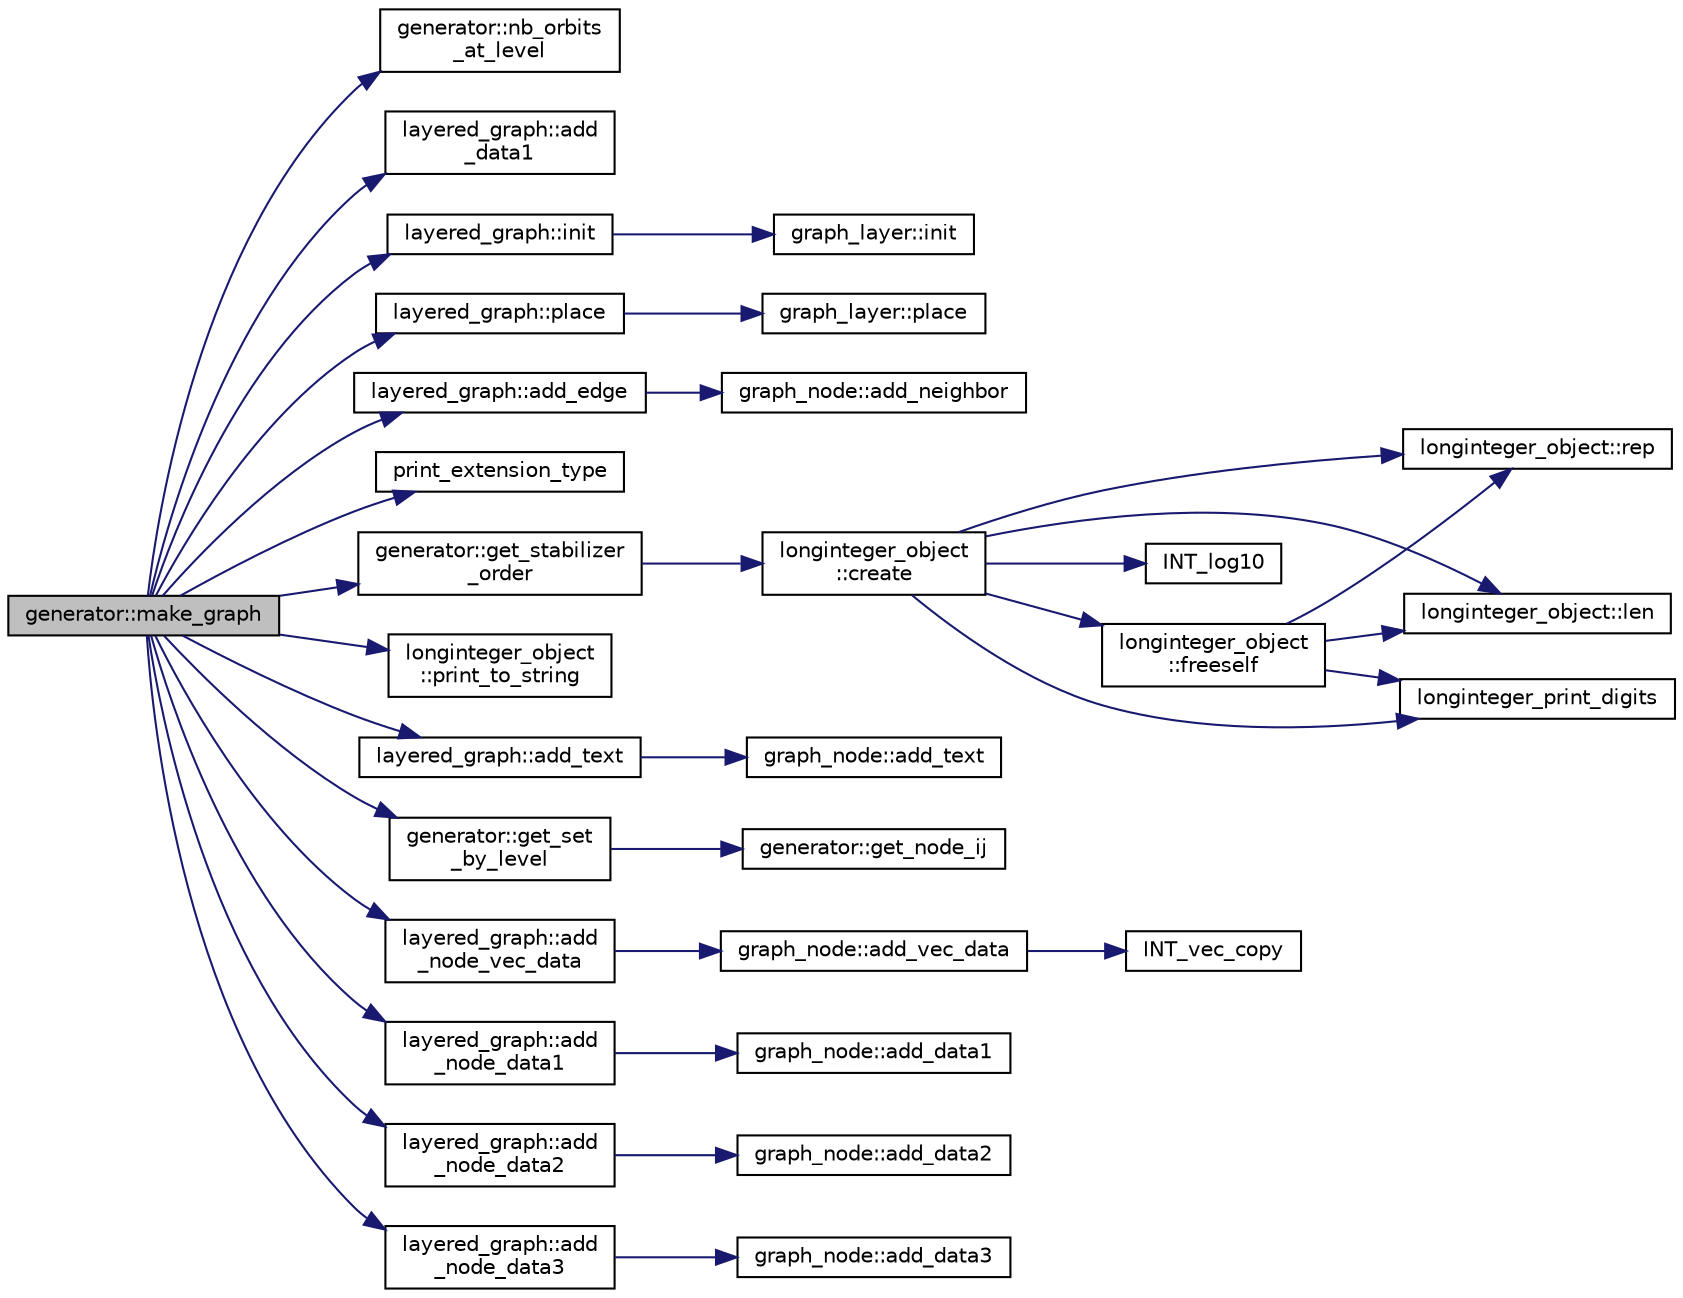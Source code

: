 digraph "generator::make_graph"
{
  edge [fontname="Helvetica",fontsize="10",labelfontname="Helvetica",labelfontsize="10"];
  node [fontname="Helvetica",fontsize="10",shape=record];
  rankdir="LR";
  Node13761 [label="generator::make_graph",height=0.2,width=0.4,color="black", fillcolor="grey75", style="filled", fontcolor="black"];
  Node13761 -> Node13762 [color="midnightblue",fontsize="10",style="solid",fontname="Helvetica"];
  Node13762 [label="generator::nb_orbits\l_at_level",height=0.2,width=0.4,color="black", fillcolor="white", style="filled",URL="$d7/d73/classgenerator.html#a020f3d8378448310d044a4a24fadf301"];
  Node13761 -> Node13763 [color="midnightblue",fontsize="10",style="solid",fontname="Helvetica"];
  Node13763 [label="layered_graph::add\l_data1",height=0.2,width=0.4,color="black", fillcolor="white", style="filled",URL="$da/db1/classlayered__graph.html#a008a6f2cb68387f41f8bf01cf5c0c957"];
  Node13761 -> Node13764 [color="midnightblue",fontsize="10",style="solid",fontname="Helvetica"];
  Node13764 [label="layered_graph::init",height=0.2,width=0.4,color="black", fillcolor="white", style="filled",URL="$da/db1/classlayered__graph.html#a3d3422898f1e8d31eb937fcc460dbac2"];
  Node13764 -> Node13765 [color="midnightblue",fontsize="10",style="solid",fontname="Helvetica"];
  Node13765 [label="graph_layer::init",height=0.2,width=0.4,color="black", fillcolor="white", style="filled",URL="$de/d87/classgraph__layer.html#a4b3e02d2069fb0127514a3d9ce000ff0"];
  Node13761 -> Node13766 [color="midnightblue",fontsize="10",style="solid",fontname="Helvetica"];
  Node13766 [label="layered_graph::place",height=0.2,width=0.4,color="black", fillcolor="white", style="filled",URL="$da/db1/classlayered__graph.html#a5449ff3de184b379ed6986f6e78c8c4a"];
  Node13766 -> Node13767 [color="midnightblue",fontsize="10",style="solid",fontname="Helvetica"];
  Node13767 [label="graph_layer::place",height=0.2,width=0.4,color="black", fillcolor="white", style="filled",URL="$de/d87/classgraph__layer.html#a24ae195b3ddbb86164b816db1ad2223a"];
  Node13761 -> Node13768 [color="midnightblue",fontsize="10",style="solid",fontname="Helvetica"];
  Node13768 [label="layered_graph::add_edge",height=0.2,width=0.4,color="black", fillcolor="white", style="filled",URL="$da/db1/classlayered__graph.html#a018a287d904e5be8d95cf9a5b358f838"];
  Node13768 -> Node13769 [color="midnightblue",fontsize="10",style="solid",fontname="Helvetica"];
  Node13769 [label="graph_node::add_neighbor",height=0.2,width=0.4,color="black", fillcolor="white", style="filled",URL="$d6/d21/classgraph__node.html#a22cf1ed1de6059f37be3e8f778cbba09"];
  Node13761 -> Node13770 [color="midnightblue",fontsize="10",style="solid",fontname="Helvetica"];
  Node13770 [label="print_extension_type",height=0.2,width=0.4,color="black", fillcolor="white", style="filled",URL="$da/d10/other_8h.html#ab39242254c1c0bce13010118473d8c74"];
  Node13761 -> Node13771 [color="midnightblue",fontsize="10",style="solid",fontname="Helvetica"];
  Node13771 [label="generator::get_stabilizer\l_order",height=0.2,width=0.4,color="black", fillcolor="white", style="filled",URL="$d7/d73/classgenerator.html#a2a03fc974c76e47e999f3abc99e6b81d"];
  Node13771 -> Node13772 [color="midnightblue",fontsize="10",style="solid",fontname="Helvetica"];
  Node13772 [label="longinteger_object\l::create",height=0.2,width=0.4,color="black", fillcolor="white", style="filled",URL="$dd/d7e/classlonginteger__object.html#a95d2eebc60849c3963a49298b1f498c2"];
  Node13772 -> Node13773 [color="midnightblue",fontsize="10",style="solid",fontname="Helvetica"];
  Node13773 [label="longinteger_object\l::freeself",height=0.2,width=0.4,color="black", fillcolor="white", style="filled",URL="$dd/d7e/classlonginteger__object.html#a06450f8c4795d81da6d680830ef958a1"];
  Node13773 -> Node13774 [color="midnightblue",fontsize="10",style="solid",fontname="Helvetica"];
  Node13774 [label="longinteger_print_digits",height=0.2,width=0.4,color="black", fillcolor="white", style="filled",URL="$de/dc5/algebra__and__number__theory_8h.html#ac2bac7b12f5b6440b8dad275cd7a157d"];
  Node13773 -> Node13775 [color="midnightblue",fontsize="10",style="solid",fontname="Helvetica"];
  Node13775 [label="longinteger_object::rep",height=0.2,width=0.4,color="black", fillcolor="white", style="filled",URL="$dd/d7e/classlonginteger__object.html#a3ecaf12738cc721d281c416503f241e2"];
  Node13773 -> Node13776 [color="midnightblue",fontsize="10",style="solid",fontname="Helvetica"];
  Node13776 [label="longinteger_object::len",height=0.2,width=0.4,color="black", fillcolor="white", style="filled",URL="$dd/d7e/classlonginteger__object.html#a0bfeae35be8a6fd44ed7f76413596ab1"];
  Node13772 -> Node13777 [color="midnightblue",fontsize="10",style="solid",fontname="Helvetica"];
  Node13777 [label="INT_log10",height=0.2,width=0.4,color="black", fillcolor="white", style="filled",URL="$de/dc5/algebra__and__number__theory_8h.html#a98bc0a6c562370a355165d2538dac250"];
  Node13772 -> Node13774 [color="midnightblue",fontsize="10",style="solid",fontname="Helvetica"];
  Node13772 -> Node13775 [color="midnightblue",fontsize="10",style="solid",fontname="Helvetica"];
  Node13772 -> Node13776 [color="midnightblue",fontsize="10",style="solid",fontname="Helvetica"];
  Node13761 -> Node13778 [color="midnightblue",fontsize="10",style="solid",fontname="Helvetica"];
  Node13778 [label="longinteger_object\l::print_to_string",height=0.2,width=0.4,color="black", fillcolor="white", style="filled",URL="$dd/d7e/classlonginteger__object.html#abf29fedc2ef57bb6c8bcc8e1f052efda"];
  Node13761 -> Node13779 [color="midnightblue",fontsize="10",style="solid",fontname="Helvetica"];
  Node13779 [label="layered_graph::add_text",height=0.2,width=0.4,color="black", fillcolor="white", style="filled",URL="$da/db1/classlayered__graph.html#aa9c738e91c1bbd546c39e6a32ff05c83"];
  Node13779 -> Node13780 [color="midnightblue",fontsize="10",style="solid",fontname="Helvetica"];
  Node13780 [label="graph_node::add_text",height=0.2,width=0.4,color="black", fillcolor="white", style="filled",URL="$d6/d21/classgraph__node.html#af21adc4e54d53c060db9470669ca8e3f"];
  Node13761 -> Node13781 [color="midnightblue",fontsize="10",style="solid",fontname="Helvetica"];
  Node13781 [label="generator::get_set\l_by_level",height=0.2,width=0.4,color="black", fillcolor="white", style="filled",URL="$d7/d73/classgenerator.html#a3012a80d862b42c848b84584389c8594"];
  Node13781 -> Node13782 [color="midnightblue",fontsize="10",style="solid",fontname="Helvetica"];
  Node13782 [label="generator::get_node_ij",height=0.2,width=0.4,color="black", fillcolor="white", style="filled",URL="$d7/d73/classgenerator.html#a8cea5411b42336694738530732ede540"];
  Node13761 -> Node13783 [color="midnightblue",fontsize="10",style="solid",fontname="Helvetica"];
  Node13783 [label="layered_graph::add\l_node_vec_data",height=0.2,width=0.4,color="black", fillcolor="white", style="filled",URL="$da/db1/classlayered__graph.html#a0d91c07f86a005655748c99cff1b895f"];
  Node13783 -> Node13784 [color="midnightblue",fontsize="10",style="solid",fontname="Helvetica"];
  Node13784 [label="graph_node::add_vec_data",height=0.2,width=0.4,color="black", fillcolor="white", style="filled",URL="$d6/d21/classgraph__node.html#a782ccbf13765e1c11d28da219f668d32"];
  Node13784 -> Node13785 [color="midnightblue",fontsize="10",style="solid",fontname="Helvetica"];
  Node13785 [label="INT_vec_copy",height=0.2,width=0.4,color="black", fillcolor="white", style="filled",URL="$df/dbf/sajeeb_8_c.html#ac2d875e27e009af6ec04d17254d11075"];
  Node13761 -> Node13786 [color="midnightblue",fontsize="10",style="solid",fontname="Helvetica"];
  Node13786 [label="layered_graph::add\l_node_data1",height=0.2,width=0.4,color="black", fillcolor="white", style="filled",URL="$da/db1/classlayered__graph.html#a8385de4bc26e9dd88066e55d3cb9bd4b"];
  Node13786 -> Node13787 [color="midnightblue",fontsize="10",style="solid",fontname="Helvetica"];
  Node13787 [label="graph_node::add_data1",height=0.2,width=0.4,color="black", fillcolor="white", style="filled",URL="$d6/d21/classgraph__node.html#a3ee49a31f1c714ad2695575c3c81c450"];
  Node13761 -> Node13788 [color="midnightblue",fontsize="10",style="solid",fontname="Helvetica"];
  Node13788 [label="layered_graph::add\l_node_data2",height=0.2,width=0.4,color="black", fillcolor="white", style="filled",URL="$da/db1/classlayered__graph.html#a2d72d0538b4908cc0c0c24b4af7c9154"];
  Node13788 -> Node13789 [color="midnightblue",fontsize="10",style="solid",fontname="Helvetica"];
  Node13789 [label="graph_node::add_data2",height=0.2,width=0.4,color="black", fillcolor="white", style="filled",URL="$d6/d21/classgraph__node.html#acfc2c2394a77eff03f4b6d5dbf6bc1c7"];
  Node13761 -> Node13790 [color="midnightblue",fontsize="10",style="solid",fontname="Helvetica"];
  Node13790 [label="layered_graph::add\l_node_data3",height=0.2,width=0.4,color="black", fillcolor="white", style="filled",URL="$da/db1/classlayered__graph.html#af41e17810ce0e037178e859be7a45fda"];
  Node13790 -> Node13791 [color="midnightblue",fontsize="10",style="solid",fontname="Helvetica"];
  Node13791 [label="graph_node::add_data3",height=0.2,width=0.4,color="black", fillcolor="white", style="filled",URL="$d6/d21/classgraph__node.html#accb6acbd8e0c485c9e28a30cb902fdc3"];
}
